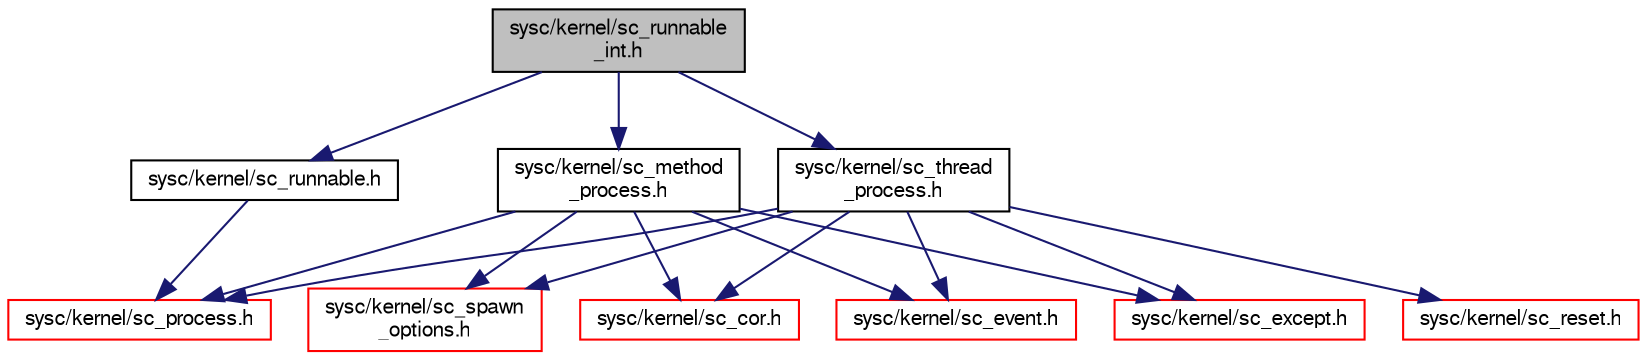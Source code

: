 digraph "sysc/kernel/sc_runnable_int.h"
{
  edge [fontname="FreeSans",fontsize="10",labelfontname="FreeSans",labelfontsize="10"];
  node [fontname="FreeSans",fontsize="10",shape=record];
  Node0 [label="sysc/kernel/sc_runnable\l_int.h",height=0.2,width=0.4,color="black", fillcolor="grey75", style="filled", fontcolor="black"];
  Node0 -> Node1 [color="midnightblue",fontsize="10",style="solid",fontname="FreeSans"];
  Node1 [label="sysc/kernel/sc_runnable.h",height=0.2,width=0.4,color="black", fillcolor="white", style="filled",URL="$a00302.html"];
  Node1 -> Node2 [color="midnightblue",fontsize="10",style="solid",fontname="FreeSans"];
  Node2 [label="sysc/kernel/sc_process.h",height=0.2,width=0.4,color="red", fillcolor="white", style="filled",URL="$a00293.html"];
  Node0 -> Node22 [color="midnightblue",fontsize="10",style="solid",fontname="FreeSans"];
  Node22 [label="sysc/kernel/sc_method\l_process.h",height=0.2,width=0.4,color="black", fillcolor="white", style="filled",URL="$a00266.html"];
  Node22 -> Node2 [color="midnightblue",fontsize="10",style="solid",fontname="FreeSans"];
  Node22 -> Node23 [color="midnightblue",fontsize="10",style="solid",fontname="FreeSans"];
  Node23 [label="sysc/kernel/sc_spawn\l_options.h",height=0.2,width=0.4,color="red", fillcolor="white", style="filled",URL="$a00320.html"];
  Node22 -> Node63 [color="midnightblue",fontsize="10",style="solid",fontname="FreeSans"];
  Node63 [label="sysc/kernel/sc_cor.h",height=0.2,width=0.4,color="red", fillcolor="white", style="filled",URL="$a00230.html"];
  Node22 -> Node27 [color="midnightblue",fontsize="10",style="solid",fontname="FreeSans"];
  Node27 [label="sysc/kernel/sc_event.h",height=0.2,width=0.4,color="red", fillcolor="white", style="filled",URL="$a00248.html"];
  Node22 -> Node64 [color="midnightblue",fontsize="10",style="solid",fontname="FreeSans"];
  Node64 [label="sysc/kernel/sc_except.h",height=0.2,width=0.4,color="red", fillcolor="white", style="filled",URL="$a00251.html"];
  Node0 -> Node65 [color="midnightblue",fontsize="10",style="solid",fontname="FreeSans"];
  Node65 [label="sysc/kernel/sc_thread\l_process.h",height=0.2,width=0.4,color="black", fillcolor="white", style="filled",URL="$a00326.html"];
  Node65 -> Node23 [color="midnightblue",fontsize="10",style="solid",fontname="FreeSans"];
  Node65 -> Node2 [color="midnightblue",fontsize="10",style="solid",fontname="FreeSans"];
  Node65 -> Node63 [color="midnightblue",fontsize="10",style="solid",fontname="FreeSans"];
  Node65 -> Node27 [color="midnightblue",fontsize="10",style="solid",fontname="FreeSans"];
  Node65 -> Node64 [color="midnightblue",fontsize="10",style="solid",fontname="FreeSans"];
  Node65 -> Node66 [color="midnightblue",fontsize="10",style="solid",fontname="FreeSans"];
  Node66 [label="sysc/kernel/sc_reset.h",height=0.2,width=0.4,color="red", fillcolor="white", style="filled",URL="$a00299.html"];
}

